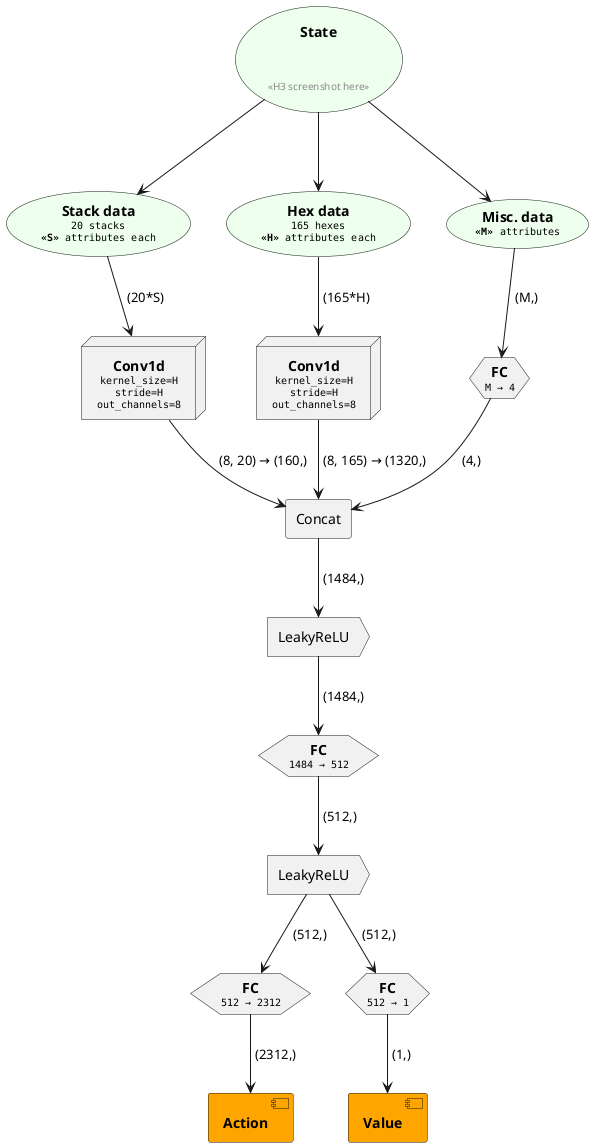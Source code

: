 @startuml "arch-vcmi-fullyconv"
' left to right direction

skinparam defaultTextAlignment center
skinparam NoteTextAlignment left

<style>
Usecase {
  BackGroundColor #efe
}


</style>

'''
''' Utility functions
'''

!function $replace($txt, $search, $repl)
  !$replaced = ""
  !while %strpos($txt, $search) >= 0
    !$position = %strpos($txt, $search)
    !$replaced = $replaced + %substr($txt, 0, $position) + $repl
    !$txt = %substr($txt, $position + %strlen($search))
  !endwhile
  !return $replaced + $txt
!endfunction

' Wraps each line of $txt within $open and $close
' Example:
'   $tagged_text("<color:red>", "two\nlines", "</color>")
'   => "<color:red>two</color>\n<color:red>lines</color>")"
!function $tagged_text($open, $txt, $close) return $open + $replace($txt, "\n", $close+"\n"+$open) + $close

!function $node_text($name) return $tagged_text("<b>", $name, "</b>")
!function $node_text($name, $desc) return $node_text($name)+"\n"+$tagged_text("<font:monospaced><size:10>", $desc, "</size></font>")
!function $node_text($name, $desc, $txt) return $node_text($name, $desc)+"\n\n"+$tagged_text("<color:888><size:10>", $txt, "</size></color>")

'''
''' Node types
'''

' Data
!procedure $Data($id, $name)
  Usecase $id as "$node_text($name)"
!endprocedure

!procedure $Data($id, $name, $desc)
  Usecase $id as "$node_text($name, $desc)"
!endprocedure

!procedure $Data($id, $name, $desc, $txt)
  Usecase $id as "$node_text($name, $desc, $txt)"
!endprocedure

' FC (FC)
!procedure $FC($id, $name, $desc)
  Hexagon $id as "$node_text($name, $desc)"
!endprocedure
!procedure $FC($id, $name, $desc, $txt)
  Hexagon $id as "$node_text($name, $desc, $txt)"
!endprocedure

' Transformer
!procedure $Transformer($id, $name, $desc)
  Queue $id as "$node_text($name, $desc)"
!endprocedure
!procedure $Transformer($id, $name, $desc, $txt)
  Queue $id as "$node_text($name, $desc, $txt)"
!endprocedure

' Convolution
!procedure $Convolution($id, $name, $desc)
  Node $id as "$node_text($name, $desc)"
!endprocedure
!procedure $Convolution($id, $name, $desc, $txt)
  Node $id as "$node_text($name, $desc, $txt)"
!endprocedure

' Output
!procedure $Output($id, $name)
  Component $id as "$node_text($name)" #orange
!endprocedure

!procedure $Output($id, $name, $desc)
  Component $id as "$node_text($name, $desc)" #orange
!endprocedure

' Condition
!procedure $Condition($id, $name)
  Boundary $id as "$node_text($name)"
!endprocedure

!procedure $Condition($id, $name, $desc)
  Boundary $id as "$node_text($name, $desc)"
!endprocedure

' Reshape
!procedure $Reshape($id)
  Control $id as " "
!endprocedure

' Activation
!procedure $Activation($id, $name)
  Action $id as "$name"
!endprocedure

' Sum / Mean / etc.
!procedure $Op($id, $name)
  Agent $id as "$name"
!endprocedure
!procedure $Op($id, $name, $txt)
  ' Agent $id as "$node_text($name, "", $txt)"
  Agent $id as "$name\n$tagged_text("<color:888><size:10>", $txt, "</size></color>")"
!endprocedure

' Link
!procedure $Link($a, $b, $dim)
  $a --> $b : " $dim "
!endprocedure
!procedure $Link($a, $b, $dim, $txt)
  ' The newline causes a bug where the 1st line appears
  ' on the top-left side
  ' ...but it looks better that way
  $a --> $b : " $dim "\n$txt
!endprocedure

' title "wwwwwwwwwwwwwwwwwwwwwwwwwwwwwwwwwwwwwwwwwwwwwwwwwwwwwwwwwwwwwwwwwwwwwwwwwwwwwwww"
' left to right direction

$Data(state, "State", "", "<<H3 screenshot here>>")
$Data(obs_stacks, "Stack data", "20 stacks\n**<<S>>** attributes each")
$Data(obs_hexes, "Hex data", "165 hexes\n**<<H>>** attributes each")
$Data(obs_misc, "Misc. data", "**<<M>>** attributes")
$Link(state, obs_stacks, "")
$Link(state, obs_hexes, "")
$Link(state, obs_misc, "")

$Convolution(conv_stacks, "Conv1d", "kernel_size=H\nstride=H\nout_channels=8")
$Convolution(conv_hexes, "Conv1d", "kernel_size=H\nstride=H\nout_channels=8")
$FC(fc_misc, "FC", "M → 4")
$Link(obs_misc, fc_misc, "(M,)")
$Link(obs_hexes, conv_hexes, "(165*H)")
$Link(obs_stacks, conv_stacks, "(20*S)")

$Op(concat, "Concat")
$Link(conv_stacks, concat, "(8, 20) → (160,)")
$Link(conv_hexes, concat, "(8, 165) → (1320,)")
$Link(fc_misc, concat, "(4,)")

$Activation(act_concat, "LeakyReLU")
$Link(concat, act_concat, "(1484,)")


$FC(mlp0, "FC", "1484 → 512")
$Link(act_concat, mlp0, "(1484,)")
$Activation(mlp0_act, "LeakyReLU")
$Link(mlp0, mlp0_act, "(512,)")
$FC(action_mlp, "FC", "512 → 2312")
$Link(mlp0_act, action_mlp, "(512,)")
$FC(value_mlp, "FC", "512 → 1")
$Link(mlp0_act, value_mlp, "(512,)")

$Output(action, "Action")
$Link(action_mlp, action, "(2312,)")

$Output(value, "Value")
$Link(value_mlp, value, "(1,)")

@enduml

